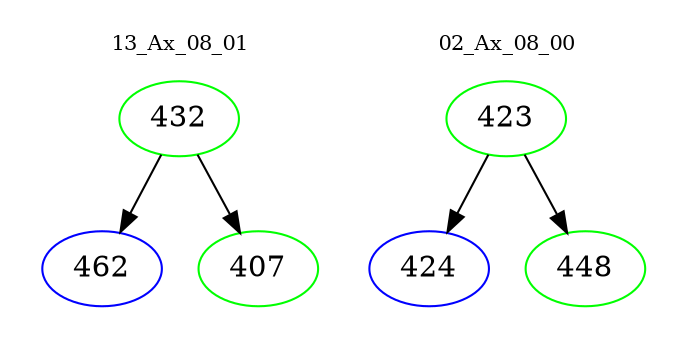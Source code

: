 digraph{
subgraph cluster_0 {
color = white
label = "13_Ax_08_01";
fontsize=10;
T0_432 [label="432", color="green"]
T0_432 -> T0_462 [color="black"]
T0_462 [label="462", color="blue"]
T0_432 -> T0_407 [color="black"]
T0_407 [label="407", color="green"]
}
subgraph cluster_1 {
color = white
label = "02_Ax_08_00";
fontsize=10;
T1_423 [label="423", color="green"]
T1_423 -> T1_424 [color="black"]
T1_424 [label="424", color="blue"]
T1_423 -> T1_448 [color="black"]
T1_448 [label="448", color="green"]
}
}
